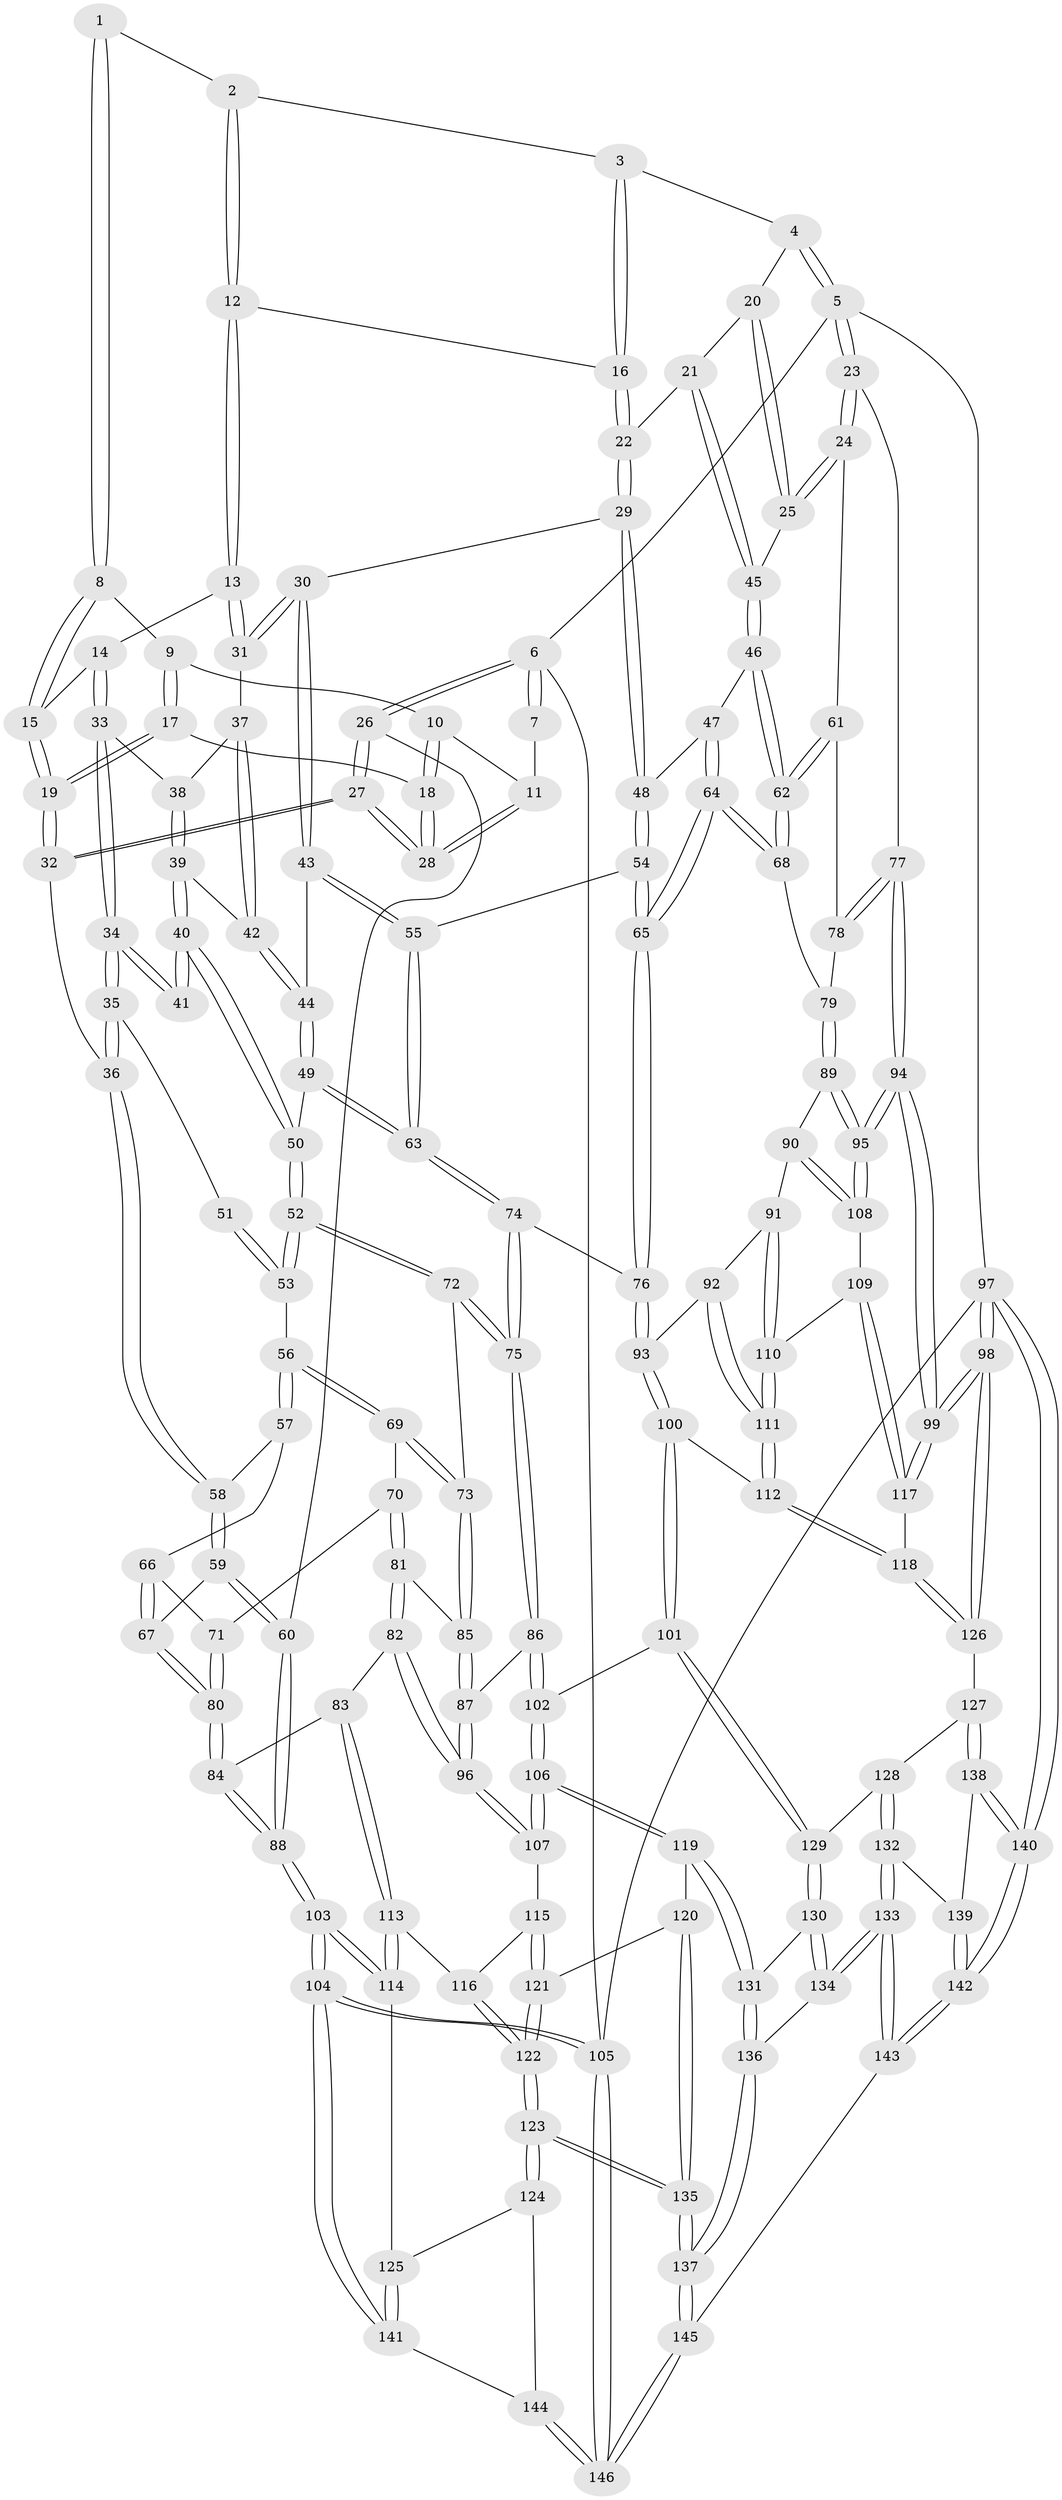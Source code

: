 // Generated by graph-tools (version 1.1) at 2025/38/03/09/25 02:38:53]
// undirected, 146 vertices, 362 edges
graph export_dot {
graph [start="1"]
  node [color=gray90,style=filled];
  1 [pos="+0.19768926943644802+0"];
  2 [pos="+0.45459208845984705+0"];
  3 [pos="+0.7342141487061711+0"];
  4 [pos="+1+0"];
  5 [pos="+1+0"];
  6 [pos="+0+0"];
  7 [pos="+0.12382256239863094+0"];
  8 [pos="+0.20866148532889292+0"];
  9 [pos="+0.20280157209939415+0"];
  10 [pos="+0.11911435420706154+0.04030954428171724"];
  11 [pos="+0.05448072092536499+0.0678782167723148"];
  12 [pos="+0.4602613633641923+0.045293726220297405"];
  13 [pos="+0.46022448276606737+0.045435960271734153"];
  14 [pos="+0.42614655117962785+0.07267044157045893"];
  15 [pos="+0.34182351995992205+0.07855637896478833"];
  16 [pos="+0.7053766884538232+0.057390319512059605"];
  17 [pos="+0.20389044679369428+0.09833163434734563"];
  18 [pos="+0.1199885770704167+0.10764696786557092"];
  19 [pos="+0.23263365959212823+0.14465776306505068"];
  20 [pos="+0.8914355630782707+0.047992342752860025"];
  21 [pos="+0.7839603617706354+0.13666025985432328"];
  22 [pos="+0.7205113470125445+0.11867843141780247"];
  23 [pos="+1+0.21099948585177383"];
  24 [pos="+1+0.2205247725646779"];
  25 [pos="+0.9741190881370172+0.19954263396281163"];
  26 [pos="+0+0.2605866351502479"];
  27 [pos="+0+0.1793123726612257"];
  28 [pos="+0.025585298854198156+0.1278477901415692"];
  29 [pos="+0.7045880101442056+0.13608491396958194"];
  30 [pos="+0.6123494586721353+0.1956633342331197"];
  31 [pos="+0.5303930483964632+0.14686197404453524"];
  32 [pos="+0.23632100050823523+0.201868372990746"];
  33 [pos="+0.40394488451086397+0.13284930808601417"];
  34 [pos="+0.37252271720495417+0.17316845206391973"];
  35 [pos="+0.24791704563310318+0.2036886723402646"];
  36 [pos="+0.23718051946665486+0.20371682126568305"];
  37 [pos="+0.513835972781716+0.16759556881083992"];
  38 [pos="+0.43626072398905674+0.19715680353088522"];
  39 [pos="+0.4487375796206758+0.24512910189417655"];
  40 [pos="+0.41331620719041273+0.25942573196809293"];
  41 [pos="+0.3937937611562355+0.25178175559563926"];
  42 [pos="+0.46061586790970355+0.2457812119511053"];
  43 [pos="+0.6041216639140654+0.25123644231655834"];
  44 [pos="+0.49795234350035084+0.277039311668885"];
  45 [pos="+0.8620036680301991+0.22021132097713314"];
  46 [pos="+0.8334105522005204+0.30005226602102525"];
  47 [pos="+0.7724870510537789+0.3087131843359021"];
  48 [pos="+0.7433850738022746+0.3053862057520069"];
  49 [pos="+0.48254759615024373+0.347148252163262"];
  50 [pos="+0.417985064627173+0.35675181094176206"];
  51 [pos="+0.37304117295008515+0.25871569440131975"];
  52 [pos="+0.40940251868493865+0.3643188127779165"];
  53 [pos="+0.3199114137897415+0.3325250921100011"];
  54 [pos="+0.6615373799937796+0.33843028386148377"];
  55 [pos="+0.6292613264967448+0.3259689457427531"];
  56 [pos="+0.31268961232396714+0.33328325416271914"];
  57 [pos="+0.2260605879329213+0.27392045999075587"];
  58 [pos="+0.22578619575592102+0.27348281267309477"];
  59 [pos="+0.07135906105454594+0.3284828879114887"];
  60 [pos="+0+0.30108314129511016"];
  61 [pos="+0.8882096357719563+0.37998030822437806"];
  62 [pos="+0.8761330903506422+0.3864949059186076"];
  63 [pos="+0.5544036946101228+0.39723875737350306"];
  64 [pos="+0.747416071527223+0.4730711415329414"];
  65 [pos="+0.7342505982278149+0.4832231223876033"];
  66 [pos="+0.21777214822285804+0.35570717913335487"];
  67 [pos="+0.17087417671679364+0.430586328923866"];
  68 [pos="+0.8745873135092188+0.4045400188284095"];
  69 [pos="+0.299649318567023+0.39269086909826817"];
  70 [pos="+0.276317089952909+0.426862680804837"];
  71 [pos="+0.27450590568777117+0.4266705573311127"];
  72 [pos="+0.40436857270229914+0.4267961662809294"];
  73 [pos="+0.3927164939741582+0.4325112119411193"];
  74 [pos="+0.5468521056009763+0.4563029819755136"];
  75 [pos="+0.5049058386219947+0.5093042247662519"];
  76 [pos="+0.7302456952281762+0.49443036753977354"];
  77 [pos="+1+0.2911568839688176"];
  78 [pos="+1+0.38762901239803793"];
  79 [pos="+0.9100740861366376+0.44563216751311374"];
  80 [pos="+0.17704541744198019+0.45315273395520045"];
  81 [pos="+0.3076829356651081+0.4801061374769845"];
  82 [pos="+0.250591841241121+0.5972524370194457"];
  83 [pos="+0.21429812077966545+0.5951830134078234"];
  84 [pos="+0.14463409395798468+0.5629362677225966"];
  85 [pos="+0.3479472965392187+0.4728540410326814"];
  86 [pos="+0.5039409964524673+0.517433668035002"];
  87 [pos="+0.40858165899003734+0.5647369272228934"];
  88 [pos="+0+0.605524829934647"];
  89 [pos="+0.9534632600905755+0.5131210624204946"];
  90 [pos="+0.8962587958350089+0.5619521930759611"];
  91 [pos="+0.7809455792206381+0.5761856814986394"];
  92 [pos="+0.761905651940184+0.5747342834608803"];
  93 [pos="+0.7366058335164007+0.5677820805772338"];
  94 [pos="+1+0.5542449644484596"];
  95 [pos="+1+0.5451829377019627"];
  96 [pos="+0.33496582869407354+0.6471682349590835"];
  97 [pos="+1+1"];
  98 [pos="+1+0.9010994363563598"];
  99 [pos="+1+0.7217800375515905"];
  100 [pos="+0.6477365756776231+0.6673608657900231"];
  101 [pos="+0.6217189669606331+0.6816737507360765"];
  102 [pos="+0.6039052102515767+0.6800408970677739"];
  103 [pos="+0+0.663586935802976"];
  104 [pos="+0+1"];
  105 [pos="+0+1"];
  106 [pos="+0.4890742773735698+0.7483113110312025"];
  107 [pos="+0.34686515118403216+0.6735457156946025"];
  108 [pos="+0.9103692158547166+0.6521848738981236"];
  109 [pos="+0.9080360847569569+0.6779251850545712"];
  110 [pos="+0.8884491930745696+0.6881355822222675"];
  111 [pos="+0.8489090099826035+0.7303348285062978"];
  112 [pos="+0.8368275381966388+0.755820346874292"];
  113 [pos="+0.17815839182684864+0.7556289047615863"];
  114 [pos="+0.1091764428534785+0.8090458036190272"];
  115 [pos="+0.33284358415980936+0.6978075428849261"];
  116 [pos="+0.27339360972389415+0.7661783471772351"];
  117 [pos="+1+0.7189501448586901"];
  118 [pos="+0.851548222111671+0.8293882604153356"];
  119 [pos="+0.4743016683483806+0.8220481804157262"];
  120 [pos="+0.43105491778853733+0.8416553089059615"];
  121 [pos="+0.3484621478907219+0.8294423259981712"];
  122 [pos="+0.2773071663540151+0.8581486788273993"];
  123 [pos="+0.2534119536777083+0.9060837825252426"];
  124 [pos="+0.18276127915990317+0.8971431740411554"];
  125 [pos="+0.14143297842016386+0.8684095129435604"];
  126 [pos="+0.8514809094860082+0.8300109102219959"];
  127 [pos="+0.8478518287820139+0.8357628756699222"];
  128 [pos="+0.6902982730718747+0.8205056620449613"];
  129 [pos="+0.6698363976099185+0.8032091080662191"];
  130 [pos="+0.6112422698123559+0.8772061177529892"];
  131 [pos="+0.4817092550427109+0.8365301357779398"];
  132 [pos="+0.7025656977473963+0.9110263558736353"];
  133 [pos="+0.6470095643271797+0.9812565154487369"];
  134 [pos="+0.6132934431654274+0.948801997252546"];
  135 [pos="+0.3179284095655227+0.9815678166447939"];
  136 [pos="+0.5011220204828635+0.9356937551268535"];
  137 [pos="+0.3823726902087534+1"];
  138 [pos="+0.8477773770265669+0.8369400498650005"];
  139 [pos="+0.7745332217692106+0.9229706753501917"];
  140 [pos="+1+1"];
  141 [pos="+0+1"];
  142 [pos="+0.8086097539296688+1"];
  143 [pos="+0.7039503967529805+1"];
  144 [pos="+0.16476612754337114+0.9521659327587594"];
  145 [pos="+0.383164211927327+1"];
  146 [pos="+0.05328389808934478+1"];
  1 -- 2;
  1 -- 8;
  1 -- 8;
  2 -- 3;
  2 -- 12;
  2 -- 12;
  3 -- 4;
  3 -- 16;
  3 -- 16;
  4 -- 5;
  4 -- 5;
  4 -- 20;
  5 -- 6;
  5 -- 23;
  5 -- 23;
  5 -- 97;
  6 -- 7;
  6 -- 7;
  6 -- 26;
  6 -- 26;
  6 -- 105;
  7 -- 11;
  8 -- 9;
  8 -- 15;
  8 -- 15;
  9 -- 10;
  9 -- 17;
  9 -- 17;
  10 -- 11;
  10 -- 18;
  10 -- 18;
  11 -- 28;
  11 -- 28;
  12 -- 13;
  12 -- 13;
  12 -- 16;
  13 -- 14;
  13 -- 31;
  13 -- 31;
  14 -- 15;
  14 -- 33;
  14 -- 33;
  15 -- 19;
  15 -- 19;
  16 -- 22;
  16 -- 22;
  17 -- 18;
  17 -- 19;
  17 -- 19;
  18 -- 28;
  18 -- 28;
  19 -- 32;
  19 -- 32;
  20 -- 21;
  20 -- 25;
  20 -- 25;
  21 -- 22;
  21 -- 45;
  21 -- 45;
  22 -- 29;
  22 -- 29;
  23 -- 24;
  23 -- 24;
  23 -- 77;
  24 -- 25;
  24 -- 25;
  24 -- 61;
  25 -- 45;
  26 -- 27;
  26 -- 27;
  26 -- 60;
  27 -- 28;
  27 -- 28;
  27 -- 32;
  27 -- 32;
  29 -- 30;
  29 -- 48;
  29 -- 48;
  30 -- 31;
  30 -- 31;
  30 -- 43;
  30 -- 43;
  31 -- 37;
  32 -- 36;
  33 -- 34;
  33 -- 34;
  33 -- 38;
  34 -- 35;
  34 -- 35;
  34 -- 41;
  34 -- 41;
  35 -- 36;
  35 -- 36;
  35 -- 51;
  36 -- 58;
  36 -- 58;
  37 -- 38;
  37 -- 42;
  37 -- 42;
  38 -- 39;
  38 -- 39;
  39 -- 40;
  39 -- 40;
  39 -- 42;
  40 -- 41;
  40 -- 41;
  40 -- 50;
  40 -- 50;
  42 -- 44;
  42 -- 44;
  43 -- 44;
  43 -- 55;
  43 -- 55;
  44 -- 49;
  44 -- 49;
  45 -- 46;
  45 -- 46;
  46 -- 47;
  46 -- 62;
  46 -- 62;
  47 -- 48;
  47 -- 64;
  47 -- 64;
  48 -- 54;
  48 -- 54;
  49 -- 50;
  49 -- 63;
  49 -- 63;
  50 -- 52;
  50 -- 52;
  51 -- 53;
  51 -- 53;
  52 -- 53;
  52 -- 53;
  52 -- 72;
  52 -- 72;
  53 -- 56;
  54 -- 55;
  54 -- 65;
  54 -- 65;
  55 -- 63;
  55 -- 63;
  56 -- 57;
  56 -- 57;
  56 -- 69;
  56 -- 69;
  57 -- 58;
  57 -- 66;
  58 -- 59;
  58 -- 59;
  59 -- 60;
  59 -- 60;
  59 -- 67;
  60 -- 88;
  60 -- 88;
  61 -- 62;
  61 -- 62;
  61 -- 78;
  62 -- 68;
  62 -- 68;
  63 -- 74;
  63 -- 74;
  64 -- 65;
  64 -- 65;
  64 -- 68;
  64 -- 68;
  65 -- 76;
  65 -- 76;
  66 -- 67;
  66 -- 67;
  66 -- 71;
  67 -- 80;
  67 -- 80;
  68 -- 79;
  69 -- 70;
  69 -- 73;
  69 -- 73;
  70 -- 71;
  70 -- 81;
  70 -- 81;
  71 -- 80;
  71 -- 80;
  72 -- 73;
  72 -- 75;
  72 -- 75;
  73 -- 85;
  73 -- 85;
  74 -- 75;
  74 -- 75;
  74 -- 76;
  75 -- 86;
  75 -- 86;
  76 -- 93;
  76 -- 93;
  77 -- 78;
  77 -- 78;
  77 -- 94;
  77 -- 94;
  78 -- 79;
  79 -- 89;
  79 -- 89;
  80 -- 84;
  80 -- 84;
  81 -- 82;
  81 -- 82;
  81 -- 85;
  82 -- 83;
  82 -- 96;
  82 -- 96;
  83 -- 84;
  83 -- 113;
  83 -- 113;
  84 -- 88;
  84 -- 88;
  85 -- 87;
  85 -- 87;
  86 -- 87;
  86 -- 102;
  86 -- 102;
  87 -- 96;
  87 -- 96;
  88 -- 103;
  88 -- 103;
  89 -- 90;
  89 -- 95;
  89 -- 95;
  90 -- 91;
  90 -- 108;
  90 -- 108;
  91 -- 92;
  91 -- 110;
  91 -- 110;
  92 -- 93;
  92 -- 111;
  92 -- 111;
  93 -- 100;
  93 -- 100;
  94 -- 95;
  94 -- 95;
  94 -- 99;
  94 -- 99;
  95 -- 108;
  95 -- 108;
  96 -- 107;
  96 -- 107;
  97 -- 98;
  97 -- 98;
  97 -- 140;
  97 -- 140;
  97 -- 105;
  98 -- 99;
  98 -- 99;
  98 -- 126;
  98 -- 126;
  99 -- 117;
  99 -- 117;
  100 -- 101;
  100 -- 101;
  100 -- 112;
  101 -- 102;
  101 -- 129;
  101 -- 129;
  102 -- 106;
  102 -- 106;
  103 -- 104;
  103 -- 104;
  103 -- 114;
  103 -- 114;
  104 -- 105;
  104 -- 105;
  104 -- 141;
  104 -- 141;
  105 -- 146;
  105 -- 146;
  106 -- 107;
  106 -- 107;
  106 -- 119;
  106 -- 119;
  107 -- 115;
  108 -- 109;
  109 -- 110;
  109 -- 117;
  109 -- 117;
  110 -- 111;
  110 -- 111;
  111 -- 112;
  111 -- 112;
  112 -- 118;
  112 -- 118;
  113 -- 114;
  113 -- 114;
  113 -- 116;
  114 -- 125;
  115 -- 116;
  115 -- 121;
  115 -- 121;
  116 -- 122;
  116 -- 122;
  117 -- 118;
  118 -- 126;
  118 -- 126;
  119 -- 120;
  119 -- 131;
  119 -- 131;
  120 -- 121;
  120 -- 135;
  120 -- 135;
  121 -- 122;
  121 -- 122;
  122 -- 123;
  122 -- 123;
  123 -- 124;
  123 -- 124;
  123 -- 135;
  123 -- 135;
  124 -- 125;
  124 -- 144;
  125 -- 141;
  125 -- 141;
  126 -- 127;
  127 -- 128;
  127 -- 138;
  127 -- 138;
  128 -- 129;
  128 -- 132;
  128 -- 132;
  129 -- 130;
  129 -- 130;
  130 -- 131;
  130 -- 134;
  130 -- 134;
  131 -- 136;
  131 -- 136;
  132 -- 133;
  132 -- 133;
  132 -- 139;
  133 -- 134;
  133 -- 134;
  133 -- 143;
  133 -- 143;
  134 -- 136;
  135 -- 137;
  135 -- 137;
  136 -- 137;
  136 -- 137;
  137 -- 145;
  137 -- 145;
  138 -- 139;
  138 -- 140;
  138 -- 140;
  139 -- 142;
  139 -- 142;
  140 -- 142;
  140 -- 142;
  141 -- 144;
  142 -- 143;
  142 -- 143;
  143 -- 145;
  144 -- 146;
  144 -- 146;
  145 -- 146;
  145 -- 146;
}
